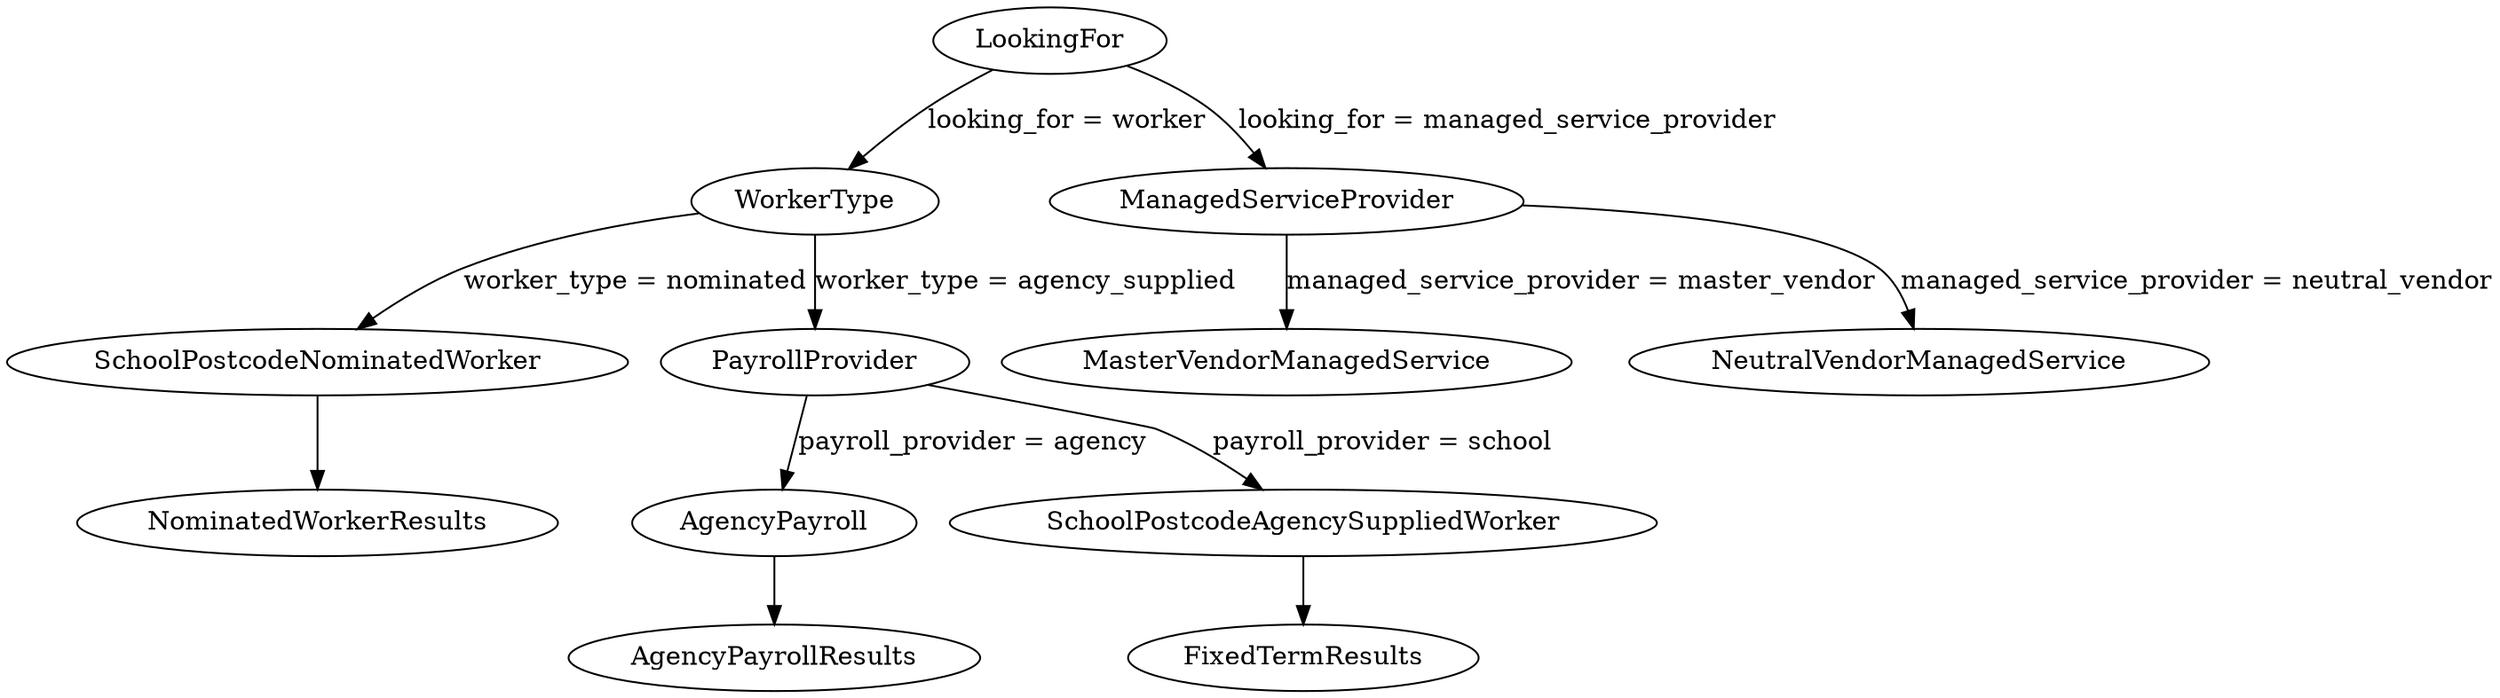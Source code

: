 digraph {
  AgencyPayroll -> AgencyPayrollResults;
  LookingFor -> WorkerType [label="looking_for = worker"];
  LookingFor -> ManagedServiceProvider [label="looking_for = managed_service_provider"];
  ManagedServiceProvider -> MasterVendorManagedService [label="managed_service_provider = master_vendor"];
  ManagedServiceProvider -> NeutralVendorManagedService [label="managed_service_provider = neutral_vendor"];
  WorkerType -> SchoolPostcodeNominatedWorker [label="worker_type = nominated"];
  WorkerType -> PayrollProvider [label="worker_type = agency_supplied"];
  PayrollProvider -> SchoolPostcodeAgencySuppliedWorker [label="payroll_provider = school"];
  PayrollProvider -> AgencyPayroll [label="payroll_provider = agency"];
  SchoolPostcodeNominatedWorker -> NominatedWorkerResults;
  SchoolPostcodeAgencySuppliedWorker -> FixedTermResults;
}
